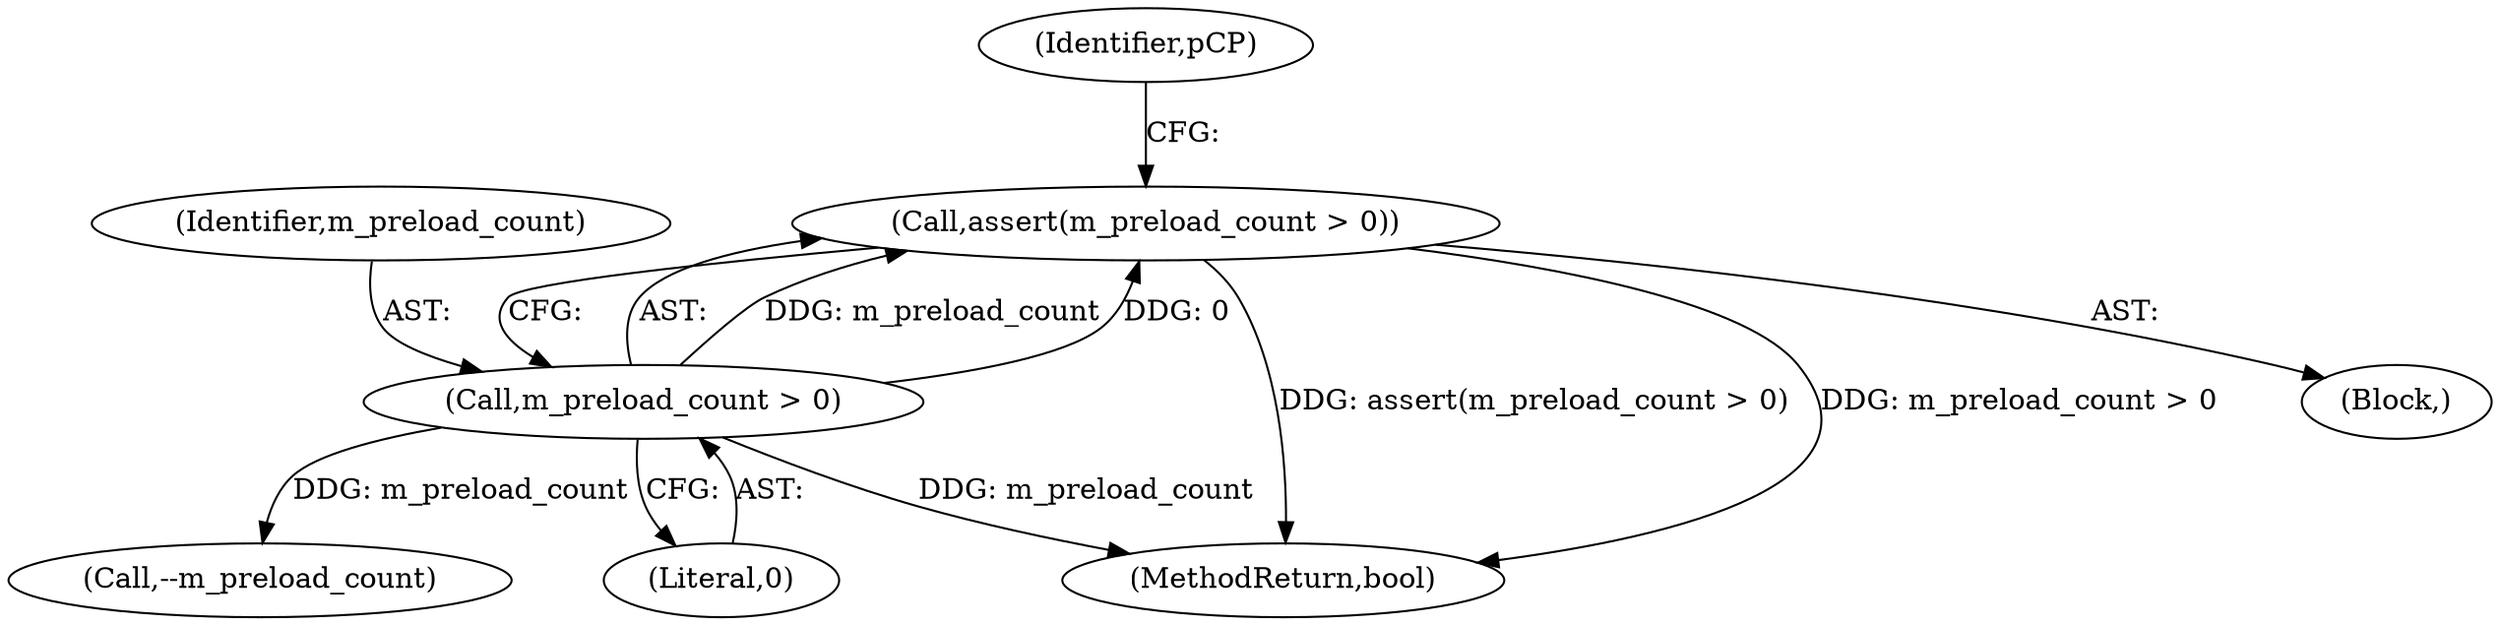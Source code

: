 digraph "1_Android_cc274e2abe8b2a6698a5c47d8aa4bb45f1f9538d_29@API" {
"1000197" [label="(Call,assert(m_preload_count > 0))"];
"1000198" [label="(Call,m_preload_count > 0)"];
"1000199" [label="(Identifier,m_preload_count)"];
"1000200" [label="(Literal,0)"];
"1000232" [label="(Call,--m_preload_count)"];
"1000132" [label="(Block,)"];
"1000243" [label="(MethodReturn,bool)"];
"1000197" [label="(Call,assert(m_preload_count > 0))"];
"1000202" [label="(Identifier,pCP)"];
"1000198" [label="(Call,m_preload_count > 0)"];
"1000197" -> "1000132"  [label="AST: "];
"1000197" -> "1000198"  [label="CFG: "];
"1000198" -> "1000197"  [label="AST: "];
"1000202" -> "1000197"  [label="CFG: "];
"1000197" -> "1000243"  [label="DDG: assert(m_preload_count > 0)"];
"1000197" -> "1000243"  [label="DDG: m_preload_count > 0"];
"1000198" -> "1000197"  [label="DDG: m_preload_count"];
"1000198" -> "1000197"  [label="DDG: 0"];
"1000198" -> "1000200"  [label="CFG: "];
"1000199" -> "1000198"  [label="AST: "];
"1000200" -> "1000198"  [label="AST: "];
"1000198" -> "1000243"  [label="DDG: m_preload_count"];
"1000198" -> "1000232"  [label="DDG: m_preload_count"];
}
